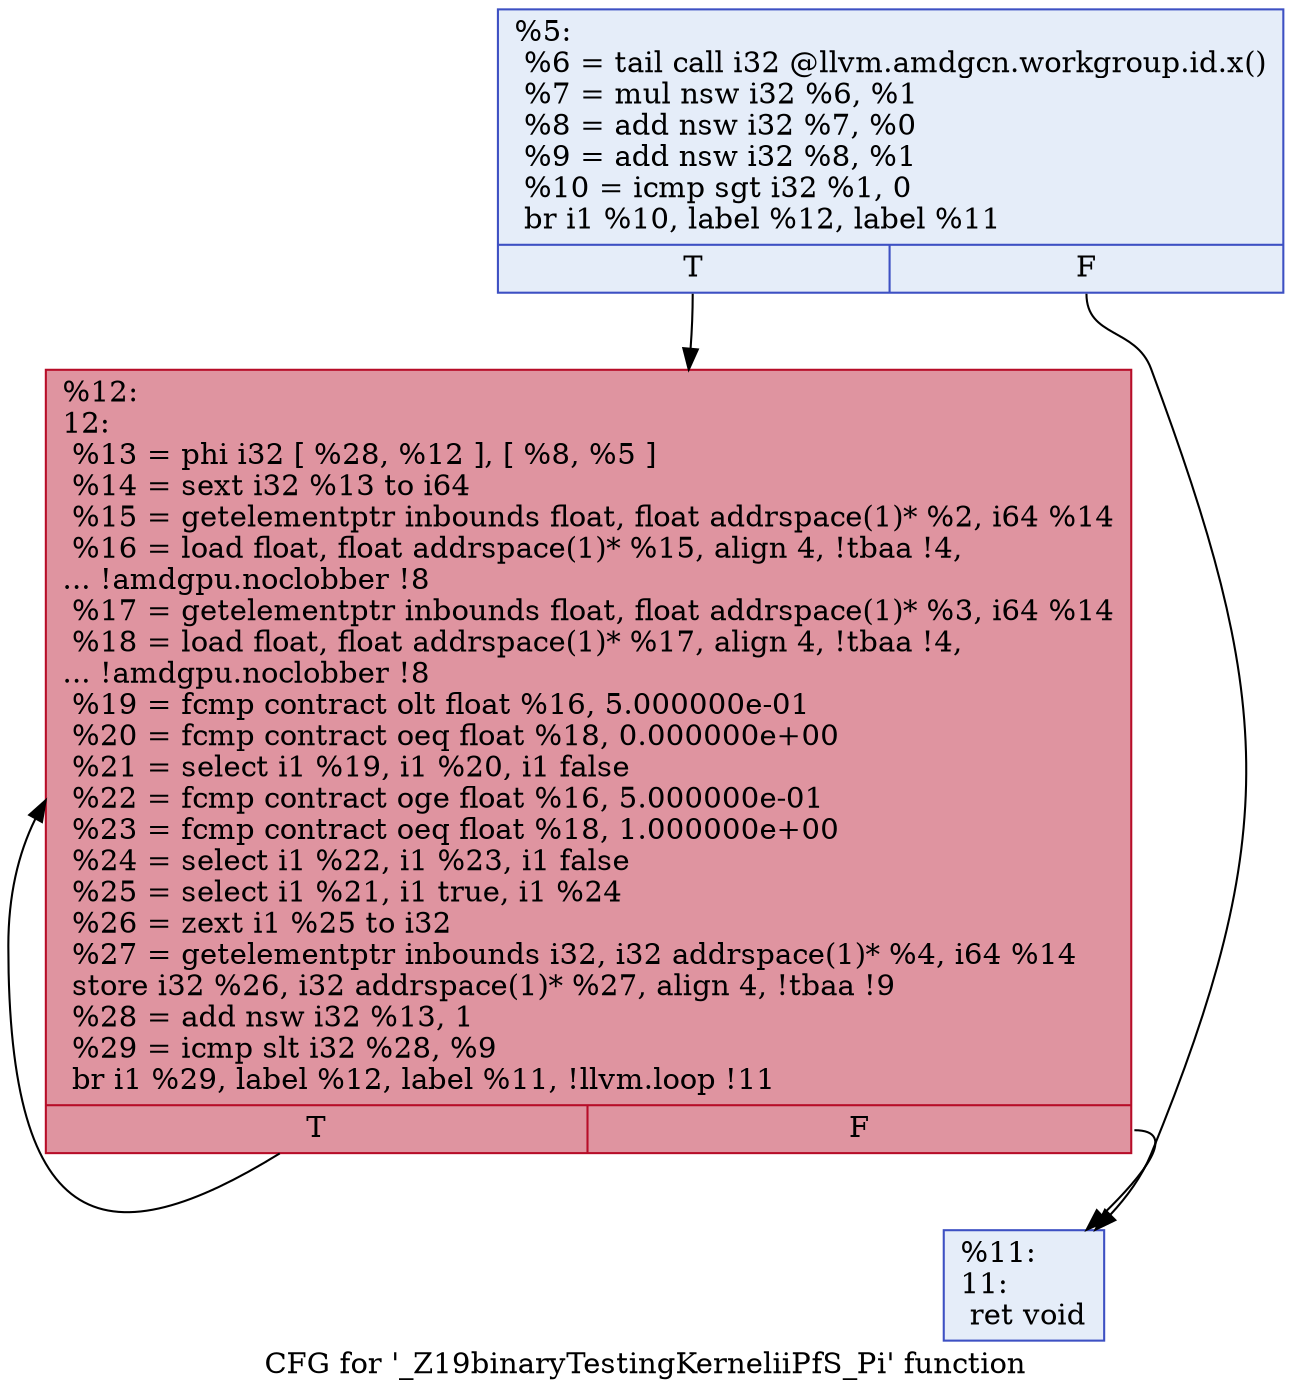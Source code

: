 digraph "CFG for '_Z19binaryTestingKerneliiPfS_Pi' function" {
	label="CFG for '_Z19binaryTestingKerneliiPfS_Pi' function";

	Node0x5b21120 [shape=record,color="#3d50c3ff", style=filled, fillcolor="#c5d6f270",label="{%5:\l  %6 = tail call i32 @llvm.amdgcn.workgroup.id.x()\l  %7 = mul nsw i32 %6, %1\l  %8 = add nsw i32 %7, %0\l  %9 = add nsw i32 %8, %1\l  %10 = icmp sgt i32 %1, 0\l  br i1 %10, label %12, label %11\l|{<s0>T|<s1>F}}"];
	Node0x5b21120:s0 -> Node0x5b21bb0;
	Node0x5b21120:s1 -> Node0x5b21c40;
	Node0x5b21c40 [shape=record,color="#3d50c3ff", style=filled, fillcolor="#c5d6f270",label="{%11:\l11:                                               \l  ret void\l}"];
	Node0x5b21bb0 [shape=record,color="#b70d28ff", style=filled, fillcolor="#b70d2870",label="{%12:\l12:                                               \l  %13 = phi i32 [ %28, %12 ], [ %8, %5 ]\l  %14 = sext i32 %13 to i64\l  %15 = getelementptr inbounds float, float addrspace(1)* %2, i64 %14\l  %16 = load float, float addrspace(1)* %15, align 4, !tbaa !4,\l... !amdgpu.noclobber !8\l  %17 = getelementptr inbounds float, float addrspace(1)* %3, i64 %14\l  %18 = load float, float addrspace(1)* %17, align 4, !tbaa !4,\l... !amdgpu.noclobber !8\l  %19 = fcmp contract olt float %16, 5.000000e-01\l  %20 = fcmp contract oeq float %18, 0.000000e+00\l  %21 = select i1 %19, i1 %20, i1 false\l  %22 = fcmp contract oge float %16, 5.000000e-01\l  %23 = fcmp contract oeq float %18, 1.000000e+00\l  %24 = select i1 %22, i1 %23, i1 false\l  %25 = select i1 %21, i1 true, i1 %24\l  %26 = zext i1 %25 to i32\l  %27 = getelementptr inbounds i32, i32 addrspace(1)* %4, i64 %14\l  store i32 %26, i32 addrspace(1)* %27, align 4, !tbaa !9\l  %28 = add nsw i32 %13, 1\l  %29 = icmp slt i32 %28, %9\l  br i1 %29, label %12, label %11, !llvm.loop !11\l|{<s0>T|<s1>F}}"];
	Node0x5b21bb0:s0 -> Node0x5b21bb0;
	Node0x5b21bb0:s1 -> Node0x5b21c40;
}
